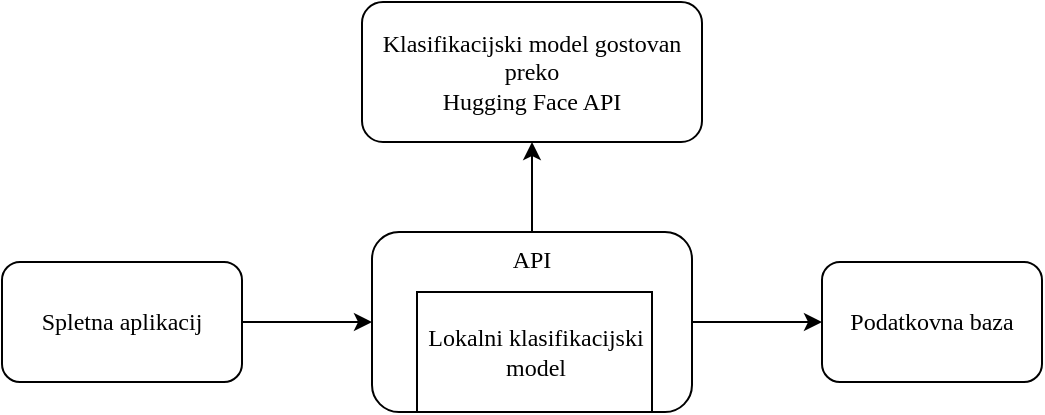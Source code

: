 <mxfile version="21.3.3" type="github">
  <diagram name="Page-1" id="x8fMApyFyObHUy9lHsWz">
    <mxGraphModel dx="989" dy="520" grid="1" gridSize="10" guides="1" tooltips="1" connect="1" arrows="1" fold="1" page="1" pageScale="1" pageWidth="827" pageHeight="1169" math="0" shadow="0">
      <root>
        <mxCell id="0" />
        <mxCell id="1" parent="0" />
        <mxCell id="LC_499VcMojjto52mvdn-8" style="edgeStyle=orthogonalEdgeStyle;rounded=0;orthogonalLoop=1;jettySize=auto;html=1;entryX=0;entryY=0.5;entryDx=0;entryDy=0;" edge="1" parent="1" source="LC_499VcMojjto52mvdn-1" target="LC_499VcMojjto52mvdn-2">
          <mxGeometry relative="1" as="geometry" />
        </mxCell>
        <mxCell id="LC_499VcMojjto52mvdn-1" value="&lt;font face=&quot;Lucida Console&quot;&gt;Spletna aplikacij&lt;/font&gt;" style="rounded=1;whiteSpace=wrap;html=1;" vertex="1" parent="1">
          <mxGeometry x="180" y="170" width="120" height="60" as="geometry" />
        </mxCell>
        <mxCell id="LC_499VcMojjto52mvdn-3" value="&lt;font face=&quot;Lucida Console&quot;&gt;Podatkovna baza&lt;br&gt;&lt;/font&gt;" style="rounded=1;whiteSpace=wrap;html=1;" vertex="1" parent="1">
          <mxGeometry x="590" y="170" width="110" height="60" as="geometry" />
        </mxCell>
        <mxCell id="LC_499VcMojjto52mvdn-5" value="&lt;font face=&quot;Lucida Console&quot;&gt;Klasifikacijski model gostovan preko&lt;br&gt;Hugging Face API&lt;br&gt;&lt;/font&gt;" style="rounded=1;whiteSpace=wrap;html=1;" vertex="1" parent="1">
          <mxGeometry x="360" y="40" width="170" height="70" as="geometry" />
        </mxCell>
        <mxCell id="LC_499VcMojjto52mvdn-6" value="" style="group" vertex="1" connectable="0" parent="1">
          <mxGeometry x="365" y="155" width="160" height="90" as="geometry" />
        </mxCell>
        <mxCell id="LC_499VcMojjto52mvdn-2" value="&lt;font face=&quot;Lucida Console&quot;&gt;API&lt;/font&gt;" style="rounded=1;whiteSpace=wrap;html=1;verticalAlign=top;" vertex="1" parent="LC_499VcMojjto52mvdn-6">
          <mxGeometry width="160" height="90" as="geometry" />
        </mxCell>
        <mxCell id="LC_499VcMojjto52mvdn-4" value="&lt;div&gt;&lt;font face=&quot;Lucida Console&quot;&gt;Lokalni klasifikacijski&lt;br&gt;&lt;/font&gt;&lt;/div&gt;&lt;div&gt;&lt;font face=&quot;Lucida Console&quot;&gt;model&lt;/font&gt;&lt;/div&gt;" style="rounded=0;whiteSpace=wrap;html=1;" vertex="1" parent="LC_499VcMojjto52mvdn-6">
          <mxGeometry x="22.5" y="30" width="117.5" height="60" as="geometry" />
        </mxCell>
        <mxCell id="LC_499VcMojjto52mvdn-7" style="edgeStyle=orthogonalEdgeStyle;rounded=0;orthogonalLoop=1;jettySize=auto;html=1;" edge="1" parent="1" source="LC_499VcMojjto52mvdn-2" target="LC_499VcMojjto52mvdn-5">
          <mxGeometry relative="1" as="geometry" />
        </mxCell>
        <mxCell id="LC_499VcMojjto52mvdn-9" style="edgeStyle=orthogonalEdgeStyle;rounded=0;orthogonalLoop=1;jettySize=auto;html=1;entryX=0;entryY=0.5;entryDx=0;entryDy=0;" edge="1" parent="1" source="LC_499VcMojjto52mvdn-2" target="LC_499VcMojjto52mvdn-3">
          <mxGeometry relative="1" as="geometry" />
        </mxCell>
      </root>
    </mxGraphModel>
  </diagram>
</mxfile>

